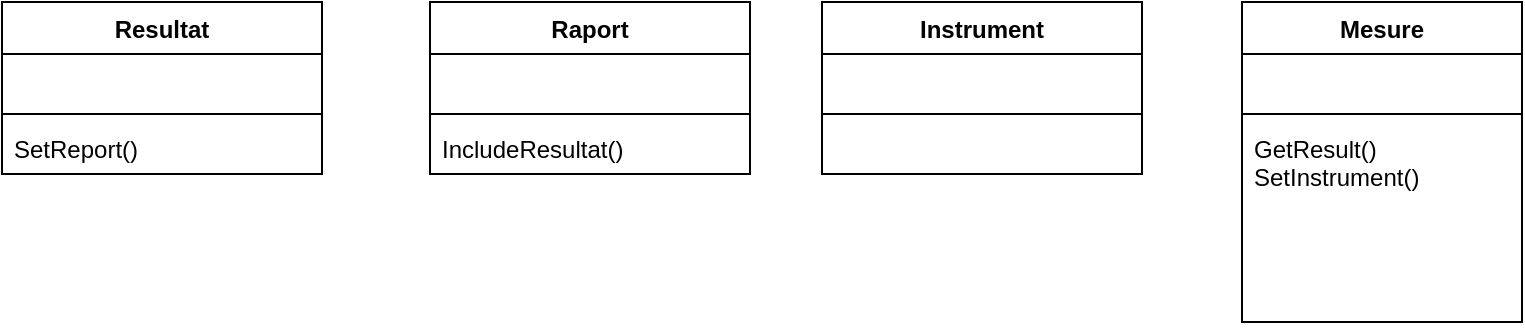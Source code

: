 <mxfile version="28.2.5">
  <diagram name="Page-1" id="XPTf3aDHP2g1S3h9bZaN">
    <mxGraphModel dx="1098" dy="614" grid="1" gridSize="10" guides="1" tooltips="1" connect="1" arrows="1" fold="1" page="1" pageScale="1" pageWidth="827" pageHeight="1169" math="0" shadow="0">
      <root>
        <mxCell id="0" />
        <mxCell id="1" parent="0" />
        <mxCell id="0goYAb9Xifs5LFrfAi84-1" value="Resultat" style="swimlane;fontStyle=1;align=center;verticalAlign=top;childLayout=stackLayout;horizontal=1;startSize=26;horizontalStack=0;resizeParent=1;resizeParentMax=0;resizeLast=0;collapsible=1;marginBottom=0;whiteSpace=wrap;html=1;" parent="1" vertex="1">
          <mxGeometry x="40" y="150" width="160" height="86" as="geometry" />
        </mxCell>
        <mxCell id="0goYAb9Xifs5LFrfAi84-2" value="&lt;div&gt;&lt;br&gt;&lt;/div&gt;&lt;div&gt;&lt;br&gt;&lt;/div&gt;" style="text;strokeColor=none;fillColor=none;align=left;verticalAlign=top;spacingLeft=4;spacingRight=4;overflow=hidden;rotatable=0;points=[[0,0.5],[1,0.5]];portConstraint=eastwest;whiteSpace=wrap;html=1;" parent="0goYAb9Xifs5LFrfAi84-1" vertex="1">
          <mxGeometry y="26" width="160" height="26" as="geometry" />
        </mxCell>
        <mxCell id="0goYAb9Xifs5LFrfAi84-3" value="" style="line;strokeWidth=1;fillColor=none;align=left;verticalAlign=middle;spacingTop=-1;spacingLeft=3;spacingRight=3;rotatable=0;labelPosition=right;points=[];portConstraint=eastwest;strokeColor=inherit;" parent="0goYAb9Xifs5LFrfAi84-1" vertex="1">
          <mxGeometry y="52" width="160" height="8" as="geometry" />
        </mxCell>
        <mxCell id="0goYAb9Xifs5LFrfAi84-4" value="SetReport()" style="text;strokeColor=none;fillColor=none;align=left;verticalAlign=top;spacingLeft=4;spacingRight=4;overflow=hidden;rotatable=0;points=[[0,0.5],[1,0.5]];portConstraint=eastwest;whiteSpace=wrap;html=1;" parent="0goYAb9Xifs5LFrfAi84-1" vertex="1">
          <mxGeometry y="60" width="160" height="26" as="geometry" />
        </mxCell>
        <mxCell id="0goYAb9Xifs5LFrfAi84-5" value="Mesure" style="swimlane;fontStyle=1;align=center;verticalAlign=top;childLayout=stackLayout;horizontal=1;startSize=26;horizontalStack=0;resizeParent=1;resizeParentMax=0;resizeLast=0;collapsible=1;marginBottom=0;whiteSpace=wrap;html=1;" parent="1" vertex="1">
          <mxGeometry x="660" y="150" width="140" height="160" as="geometry" />
        </mxCell>
        <mxCell id="0goYAb9Xifs5LFrfAi84-6" value="&lt;div&gt;&lt;br&gt;&lt;/div&gt;&lt;div&gt;&lt;br&gt;&lt;/div&gt;" style="text;strokeColor=none;fillColor=none;align=left;verticalAlign=top;spacingLeft=4;spacingRight=4;overflow=hidden;rotatable=0;points=[[0,0.5],[1,0.5]];portConstraint=eastwest;whiteSpace=wrap;html=1;" parent="0goYAb9Xifs5LFrfAi84-5" vertex="1">
          <mxGeometry y="26" width="140" height="26" as="geometry" />
        </mxCell>
        <mxCell id="0goYAb9Xifs5LFrfAi84-7" value="" style="line;strokeWidth=1;fillColor=none;align=left;verticalAlign=middle;spacingTop=-1;spacingLeft=3;spacingRight=3;rotatable=0;labelPosition=right;points=[];portConstraint=eastwest;strokeColor=inherit;" parent="0goYAb9Xifs5LFrfAi84-5" vertex="1">
          <mxGeometry y="52" width="140" height="8" as="geometry" />
        </mxCell>
        <mxCell id="0goYAb9Xifs5LFrfAi84-8" value="GetResult()&lt;div&gt;SetInstrument()&lt;/div&gt;" style="text;strokeColor=none;fillColor=none;align=left;verticalAlign=top;spacingLeft=4;spacingRight=4;overflow=hidden;rotatable=0;points=[[0,0.5],[1,0.5]];portConstraint=eastwest;whiteSpace=wrap;html=1;" parent="0goYAb9Xifs5LFrfAi84-5" vertex="1">
          <mxGeometry y="60" width="140" height="100" as="geometry" />
        </mxCell>
        <mxCell id="0goYAb9Xifs5LFrfAi84-9" value="Instrument" style="swimlane;fontStyle=1;align=center;verticalAlign=top;childLayout=stackLayout;horizontal=1;startSize=26;horizontalStack=0;resizeParent=1;resizeParentMax=0;resizeLast=0;collapsible=1;marginBottom=0;whiteSpace=wrap;html=1;" parent="1" vertex="1">
          <mxGeometry x="450" y="150" width="160" height="86" as="geometry" />
        </mxCell>
        <mxCell id="0goYAb9Xifs5LFrfAi84-10" value="&lt;div&gt;&lt;br&gt;&lt;/div&gt;&lt;div&gt;&lt;br&gt;&lt;/div&gt;" style="text;strokeColor=none;fillColor=none;align=left;verticalAlign=top;spacingLeft=4;spacingRight=4;overflow=hidden;rotatable=0;points=[[0,0.5],[1,0.5]];portConstraint=eastwest;whiteSpace=wrap;html=1;" parent="0goYAb9Xifs5LFrfAi84-9" vertex="1">
          <mxGeometry y="26" width="160" height="26" as="geometry" />
        </mxCell>
        <mxCell id="0goYAb9Xifs5LFrfAi84-11" value="" style="line;strokeWidth=1;fillColor=none;align=left;verticalAlign=middle;spacingTop=-1;spacingLeft=3;spacingRight=3;rotatable=0;labelPosition=right;points=[];portConstraint=eastwest;strokeColor=inherit;" parent="0goYAb9Xifs5LFrfAi84-9" vertex="1">
          <mxGeometry y="52" width="160" height="8" as="geometry" />
        </mxCell>
        <mxCell id="0goYAb9Xifs5LFrfAi84-12" value="&lt;div&gt;&lt;br&gt;&lt;/div&gt;&lt;div&gt;&lt;br&gt;&lt;/div&gt;" style="text;strokeColor=none;fillColor=none;align=left;verticalAlign=top;spacingLeft=4;spacingRight=4;overflow=hidden;rotatable=0;points=[[0,0.5],[1,0.5]];portConstraint=eastwest;whiteSpace=wrap;html=1;" parent="0goYAb9Xifs5LFrfAi84-9" vertex="1">
          <mxGeometry y="60" width="160" height="26" as="geometry" />
        </mxCell>
        <mxCell id="0goYAb9Xifs5LFrfAi84-13" value="Raport" style="swimlane;fontStyle=1;align=center;verticalAlign=top;childLayout=stackLayout;horizontal=1;startSize=26;horizontalStack=0;resizeParent=1;resizeParentMax=0;resizeLast=0;collapsible=1;marginBottom=0;whiteSpace=wrap;html=1;" parent="1" vertex="1">
          <mxGeometry x="254" y="150" width="160" height="86" as="geometry" />
        </mxCell>
        <mxCell id="0goYAb9Xifs5LFrfAi84-14" value="&lt;div&gt;&lt;br&gt;&lt;/div&gt;&lt;div&gt;&lt;br&gt;&lt;/div&gt;" style="text;strokeColor=none;fillColor=none;align=left;verticalAlign=top;spacingLeft=4;spacingRight=4;overflow=hidden;rotatable=0;points=[[0,0.5],[1,0.5]];portConstraint=eastwest;whiteSpace=wrap;html=1;" parent="0goYAb9Xifs5LFrfAi84-13" vertex="1">
          <mxGeometry y="26" width="160" height="26" as="geometry" />
        </mxCell>
        <mxCell id="0goYAb9Xifs5LFrfAi84-15" value="" style="line;strokeWidth=1;fillColor=none;align=left;verticalAlign=middle;spacingTop=-1;spacingLeft=3;spacingRight=3;rotatable=0;labelPosition=right;points=[];portConstraint=eastwest;strokeColor=inherit;" parent="0goYAb9Xifs5LFrfAi84-13" vertex="1">
          <mxGeometry y="52" width="160" height="8" as="geometry" />
        </mxCell>
        <mxCell id="0goYAb9Xifs5LFrfAi84-16" value="IncludeResultat()" style="text;strokeColor=none;fillColor=none;align=left;verticalAlign=top;spacingLeft=4;spacingRight=4;overflow=hidden;rotatable=0;points=[[0,0.5],[1,0.5]];portConstraint=eastwest;whiteSpace=wrap;html=1;" parent="0goYAb9Xifs5LFrfAi84-13" vertex="1">
          <mxGeometry y="60" width="160" height="26" as="geometry" />
        </mxCell>
      </root>
    </mxGraphModel>
  </diagram>
</mxfile>
